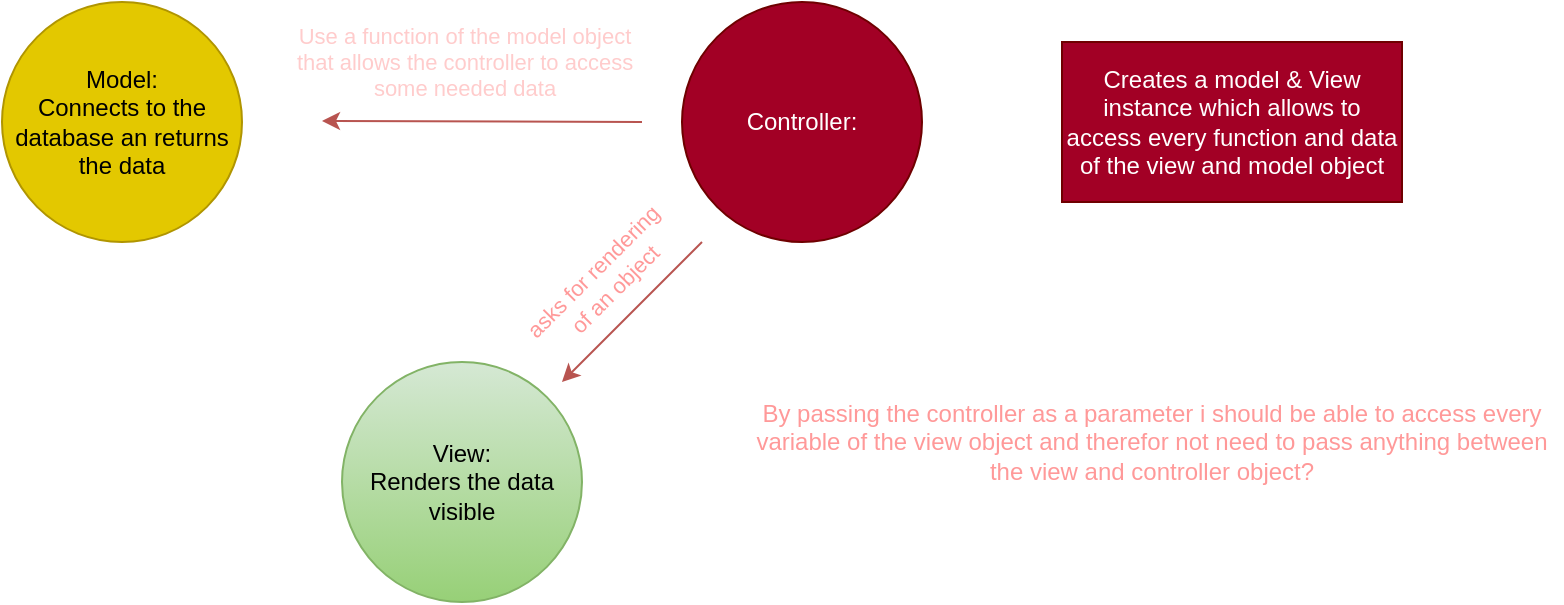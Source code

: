 <mxfile>
    <diagram id="3MTmsI4uKQa7niuScM6I" name="Page-1">
        <mxGraphModel dx="884" dy="471" grid="1" gridSize="10" guides="1" tooltips="1" connect="1" arrows="1" fold="1" page="1" pageScale="1" pageWidth="1169" pageHeight="827" math="0" shadow="0">
            <root>
                <mxCell id="0"/>
                <mxCell id="1" parent="0"/>
                <mxCell id="2" value="Model:&lt;br&gt;Connects to the database an returns the data" style="ellipse;whiteSpace=wrap;html=1;aspect=fixed;fillColor=#e3c800;fontColor=#000000;strokeColor=#B09500;" vertex="1" parent="1">
                    <mxGeometry x="100" y="40" width="120" height="120" as="geometry"/>
                </mxCell>
                <mxCell id="3" value="View:&lt;br&gt;Renders the data visible" style="ellipse;whiteSpace=wrap;html=1;aspect=fixed;fillColor=#d5e8d4;gradientColor=#97d077;strokeColor=#82b366;" vertex="1" parent="1">
                    <mxGeometry x="270" y="220" width="120" height="120" as="geometry"/>
                </mxCell>
                <mxCell id="7" style="edgeStyle=none;html=1;fillColor=#f8cecc;gradientColor=#ea6b66;strokeColor=#b85450;" edge="1" parent="1">
                    <mxGeometry relative="1" as="geometry">
                        <mxPoint x="420" y="100" as="sourcePoint"/>
                        <mxPoint x="260" y="99.5" as="targetPoint"/>
                    </mxGeometry>
                </mxCell>
                <mxCell id="8" value="Use a function of the model object&lt;br&gt;that allows the controller to access&lt;br&gt;some needed data" style="edgeLabel;html=1;align=center;verticalAlign=middle;resizable=0;points=[];fontColor=#FFCCCC;" vertex="1" connectable="0" parent="7">
                    <mxGeometry x="-0.106" y="2" relative="1" as="geometry">
                        <mxPoint x="-18" y="-32" as="offset"/>
                    </mxGeometry>
                </mxCell>
                <mxCell id="4" value="Controller:" style="ellipse;whiteSpace=wrap;html=1;aspect=fixed;fillColor=#a20025;fontColor=#ffffff;strokeColor=#6F0000;" vertex="1" parent="1">
                    <mxGeometry x="440" y="40" width="120" height="120" as="geometry"/>
                </mxCell>
                <mxCell id="17" value="" style="endArrow=classic;html=1;fontColor=#FFFFCC;fillColor=#f8cecc;gradientColor=#ea6b66;strokeColor=#b85450;" edge="1" parent="1">
                    <mxGeometry width="50" height="50" relative="1" as="geometry">
                        <mxPoint x="450" y="160" as="sourcePoint"/>
                        <mxPoint x="380" y="230" as="targetPoint"/>
                    </mxGeometry>
                </mxCell>
                <mxCell id="18" value="asks for rendering&lt;br&gt;&amp;nbsp;of an object" style="edgeLabel;html=1;align=center;verticalAlign=middle;resizable=0;points=[];fontColor=#FF9999;rotation=-45;" vertex="1" connectable="0" parent="17">
                    <mxGeometry x="-0.317" y="1" relative="1" as="geometry">
                        <mxPoint x="-27" y="-5" as="offset"/>
                    </mxGeometry>
                </mxCell>
                <mxCell id="19" value="By passing the controller as a parameter i should be able to access every variable of the view object and therefor not need to pass anything between the view and controller object?" style="text;html=1;strokeColor=none;fillColor=none;align=center;verticalAlign=middle;whiteSpace=wrap;rounded=0;fontColor=#FF9999;" vertex="1" parent="1">
                    <mxGeometry x="470" y="230" width="410" height="60" as="geometry"/>
                </mxCell>
                <mxCell id="20" value="Creates a model &amp;amp; View instance which allows to access every function and data of the view and model object" style="whiteSpace=wrap;html=1;fillColor=#a20025;strokeColor=#6F0000;fontColor=#ffffff;" vertex="1" parent="1">
                    <mxGeometry x="630" y="60" width="170" height="80" as="geometry"/>
                </mxCell>
            </root>
        </mxGraphModel>
    </diagram>
</mxfile>
